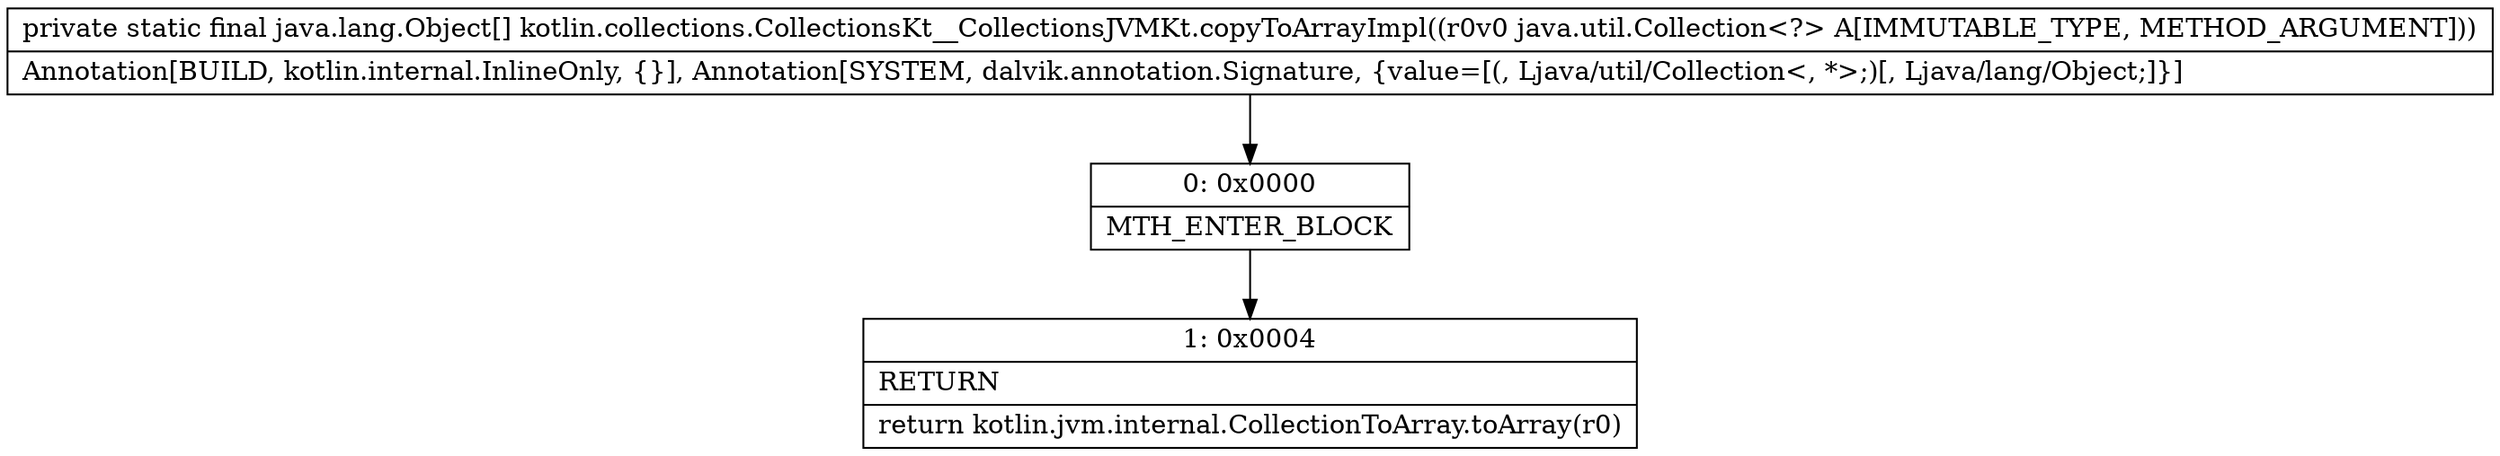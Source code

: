 digraph "CFG forkotlin.collections.CollectionsKt__CollectionsJVMKt.copyToArrayImpl(Ljava\/util\/Collection;)[Ljava\/lang\/Object;" {
Node_0 [shape=record,label="{0\:\ 0x0000|MTH_ENTER_BLOCK\l}"];
Node_1 [shape=record,label="{1\:\ 0x0004|RETURN\l|return kotlin.jvm.internal.CollectionToArray.toArray(r0)\l}"];
MethodNode[shape=record,label="{private static final java.lang.Object[] kotlin.collections.CollectionsKt__CollectionsJVMKt.copyToArrayImpl((r0v0 java.util.Collection\<?\> A[IMMUTABLE_TYPE, METHOD_ARGUMENT]))  | Annotation[BUILD, kotlin.internal.InlineOnly, \{\}], Annotation[SYSTEM, dalvik.annotation.Signature, \{value=[(, Ljava\/util\/Collection\<, *\>;)[, Ljava\/lang\/Object;]\}]\l}"];
MethodNode -> Node_0;
Node_0 -> Node_1;
}

